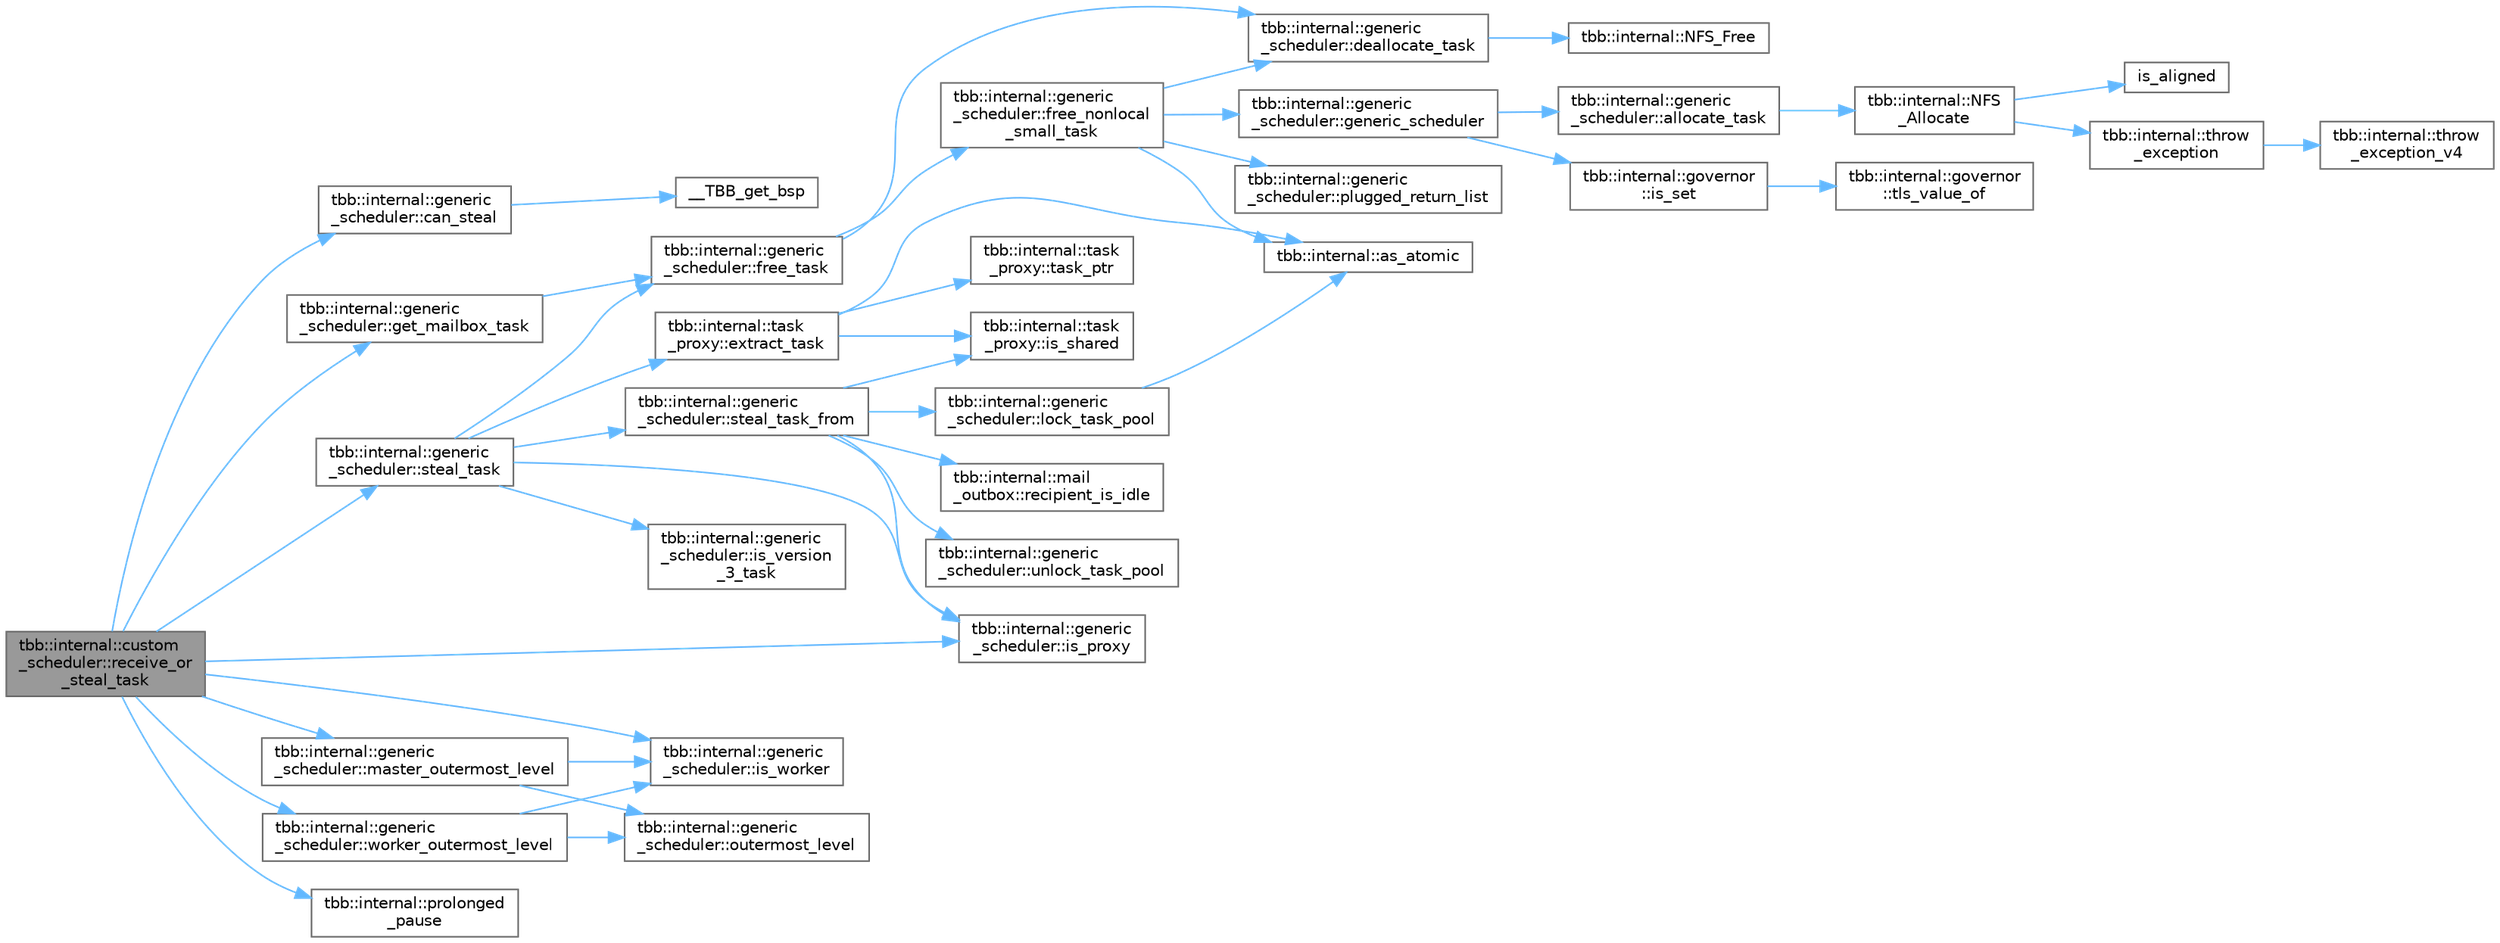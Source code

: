 digraph "tbb::internal::custom_scheduler::receive_or_steal_task"
{
 // LATEX_PDF_SIZE
  bgcolor="transparent";
  edge [fontname=Helvetica,fontsize=10,labelfontname=Helvetica,labelfontsize=10];
  node [fontname=Helvetica,fontsize=10,shape=box,height=0.2,width=0.4];
  rankdir="LR";
  Node1 [id="Node000001",label="tbb::internal::custom\l_scheduler::receive_or\l_steal_task",height=0.2,width=0.4,color="gray40", fillcolor="grey60", style="filled", fontcolor="black",tooltip="Try getting a task from the mailbox or stealing from another scheduler."];
  Node1 -> Node2 [id="edge43_Node000001_Node000002",color="steelblue1",style="solid",tooltip=" "];
  Node2 [id="Node000002",label="tbb::internal::generic\l_scheduler::can_steal",height=0.2,width=0.4,color="grey40", fillcolor="white", style="filled",URL="$classtbb_1_1internal_1_1generic__scheduler.html#a1c00f465a90ee09a240d1f81de5f635b",tooltip="Returns true if stealing is allowed"];
  Node2 -> Node3 [id="edge44_Node000002_Node000003",color="steelblue1",style="solid",tooltip=" "];
  Node3 [id="Node000003",label="__TBB_get_bsp",height=0.2,width=0.4,color="grey40", fillcolor="white", style="filled",URL="$linux__ia64_8h.html#ad5657a41dbedfab5a94916d82d3f6778",tooltip="Retrieves the current RSE backing store pointer. IA64 specific."];
  Node1 -> Node4 [id="edge45_Node000001_Node000004",color="steelblue1",style="solid",tooltip=" "];
  Node4 [id="Node000004",label="tbb::internal::generic\l_scheduler::get_mailbox_task",height=0.2,width=0.4,color="grey40", fillcolor="white", style="filled",URL="$classtbb_1_1internal_1_1generic__scheduler.html#a5657ac6c517d9bbf59a424ef330640bb",tooltip="Attempt to get a task from the mailbox."];
  Node4 -> Node5 [id="edge46_Node000004_Node000005",color="steelblue1",style="solid",tooltip=" "];
  Node5 [id="Node000005",label="tbb::internal::generic\l_scheduler::free_task",height=0.2,width=0.4,color="grey40", fillcolor="white", style="filled",URL="$classtbb_1_1internal_1_1generic__scheduler.html#a12dd37171af77214add72a973e6b71ba",tooltip="Put task on free list."];
  Node5 -> Node6 [id="edge47_Node000005_Node000006",color="steelblue1",style="solid",tooltip=" "];
  Node6 [id="Node000006",label="tbb::internal::generic\l_scheduler::deallocate_task",height=0.2,width=0.4,color="grey40", fillcolor="white", style="filled",URL="$classtbb_1_1internal_1_1generic__scheduler.html#ad965858a5e7cb5574926d8d1692063b5",tooltip="Return task object to the memory allocator."];
  Node6 -> Node7 [id="edge48_Node000006_Node000007",color="steelblue1",style="solid",tooltip=" "];
  Node7 [id="Node000007",label="tbb::internal::NFS_Free",height=0.2,width=0.4,color="grey40", fillcolor="white", style="filled",URL="$namespacetbb_1_1internal.html#abd3fdd42ea716867fc95116354481b4e",tooltip=" "];
  Node5 -> Node8 [id="edge49_Node000005_Node000008",color="steelblue1",style="solid",tooltip=" "];
  Node8 [id="Node000008",label="tbb::internal::generic\l_scheduler::free_nonlocal\l_small_task",height=0.2,width=0.4,color="grey40", fillcolor="white", style="filled",URL="$classtbb_1_1internal_1_1generic__scheduler.html#a720c816c0253fe199e4583cd24090e9b",tooltip="Free a small task t that that was allocated by a different scheduler"];
  Node8 -> Node9 [id="edge50_Node000008_Node000009",color="steelblue1",style="solid",tooltip=" "];
  Node9 [id="Node000009",label="tbb::internal::as_atomic",height=0.2,width=0.4,color="grey40", fillcolor="white", style="filled",URL="$namespacetbb_1_1internal.html#a958f482f9d5f3476ca70610af5336040",tooltip=" "];
  Node8 -> Node6 [id="edge51_Node000008_Node000006",color="steelblue1",style="solid",tooltip=" "];
  Node8 -> Node10 [id="edge52_Node000008_Node000010",color="steelblue1",style="solid",tooltip=" "];
  Node10 [id="Node000010",label="tbb::internal::generic\l_scheduler::generic_scheduler",height=0.2,width=0.4,color="grey40", fillcolor="white", style="filled",URL="$classtbb_1_1internal_1_1generic__scheduler.html#a838f6ccf79d7ee8a55843de2f8004759",tooltip=" "];
  Node10 -> Node11 [id="edge53_Node000010_Node000011",color="steelblue1",style="solid",tooltip=" "];
  Node11 [id="Node000011",label="tbb::internal::generic\l_scheduler::allocate_task",height=0.2,width=0.4,color="grey40", fillcolor="white", style="filled",URL="$classtbb_1_1internal_1_1generic__scheduler.html#aa0d316e9f3063c6b57fa21e0716d4d77",tooltip="Allocate task object, either from the heap or a free list."];
  Node11 -> Node12 [id="edge54_Node000011_Node000012",color="steelblue1",style="solid",tooltip=" "];
  Node12 [id="Node000012",label="tbb::internal::NFS\l_Allocate",height=0.2,width=0.4,color="grey40", fillcolor="white", style="filled",URL="$namespacetbb_1_1internal.html#a395611542e21705f49de2a06e2c88f59",tooltip=" "];
  Node12 -> Node13 [id="edge55_Node000012_Node000013",color="steelblue1",style="solid",tooltip=" "];
  Node13 [id="Node000013",label="is_aligned",height=0.2,width=0.4,color="grey40", fillcolor="white", style="filled",URL="$harness_8h.html#a2cd6d606b7a354545b2cdecca67efa44",tooltip=" "];
  Node12 -> Node14 [id="edge56_Node000012_Node000014",color="steelblue1",style="solid",tooltip=" "];
  Node14 [id="Node000014",label="tbb::internal::throw\l_exception",height=0.2,width=0.4,color="grey40", fillcolor="white", style="filled",URL="$namespacetbb_1_1internal.html#a61a681f9fd15fdb055f7725d6416ddf4",tooltip="Versionless convenience wrapper for throw_exception_v4()"];
  Node14 -> Node15 [id="edge57_Node000014_Node000015",color="steelblue1",style="solid",tooltip=" "];
  Node15 [id="Node000015",label="tbb::internal::throw\l_exception_v4",height=0.2,width=0.4,color="grey40", fillcolor="white", style="filled",URL="$namespacetbb_1_1internal.html#adccc1f69ee5a85094eb6a5f9fbac89d7",tooltip="Gathers all throw operators in one place."];
  Node10 -> Node16 [id="edge58_Node000010_Node000016",color="steelblue1",style="solid",tooltip=" "];
  Node16 [id="Node000016",label="tbb::internal::governor\l::is_set",height=0.2,width=0.4,color="grey40", fillcolor="white", style="filled",URL="$classtbb_1_1internal_1_1governor.html#a14d4453f34a770b1c983c2ed38570e31",tooltip="Used to check validity of the local scheduler TLS contents."];
  Node16 -> Node17 [id="edge59_Node000016_Node000017",color="steelblue1",style="solid",tooltip=" "];
  Node17 [id="Node000017",label="tbb::internal::governor\l::tls_value_of",height=0.2,width=0.4,color="grey40", fillcolor="white", style="filled",URL="$classtbb_1_1internal_1_1governor.html#a342eb43ff89d1b0da4cb9aa5417b3965",tooltip="Computes the value of the TLS"];
  Node8 -> Node18 [id="edge60_Node000008_Node000018",color="steelblue1",style="solid",tooltip=" "];
  Node18 [id="Node000018",label="tbb::internal::generic\l_scheduler::plugged_return_list",height=0.2,width=0.4,color="grey40", fillcolor="white", style="filled",URL="$classtbb_1_1internal_1_1generic__scheduler.html#a190c2087092b3e0f2a39b01c7cc27e93",tooltip="Special value used to mark my_return_list as not taking any more entries."];
  Node1 -> Node19 [id="edge61_Node000001_Node000019",color="steelblue1",style="solid",tooltip=" "];
  Node19 [id="Node000019",label="tbb::internal::generic\l_scheduler::is_proxy",height=0.2,width=0.4,color="grey40", fillcolor="white", style="filled",URL="$classtbb_1_1internal_1_1generic__scheduler.html#a868812dd8d875a225a6f589fdbaafe54",tooltip="True if t is a task_proxy"];
  Node1 -> Node20 [id="edge62_Node000001_Node000020",color="steelblue1",style="solid",tooltip=" "];
  Node20 [id="Node000020",label="tbb::internal::generic\l_scheduler::is_worker",height=0.2,width=0.4,color="grey40", fillcolor="white", style="filled",URL="$classtbb_1_1internal_1_1generic__scheduler.html#a24ecab941cdf8ff762126f1c65e5274a",tooltip="True if running on a worker thread, false otherwise."];
  Node1 -> Node21 [id="edge63_Node000001_Node000021",color="steelblue1",style="solid",tooltip=" "];
  Node21 [id="Node000021",label="tbb::internal::generic\l_scheduler::master_outermost_level",height=0.2,width=0.4,color="grey40", fillcolor="white", style="filled",URL="$classtbb_1_1internal_1_1generic__scheduler.html#a744eb36f568cf2c726a0920494e5579d",tooltip="True if the scheduler is on the outermost dispatch level in a master thread."];
  Node21 -> Node20 [id="edge64_Node000021_Node000020",color="steelblue1",style="solid",tooltip=" "];
  Node21 -> Node22 [id="edge65_Node000021_Node000022",color="steelblue1",style="solid",tooltip=" "];
  Node22 [id="Node000022",label="tbb::internal::generic\l_scheduler::outermost_level",height=0.2,width=0.4,color="grey40", fillcolor="white", style="filled",URL="$classtbb_1_1internal_1_1generic__scheduler.html#ab09f5bf82f328f50d815d38f8d553f5f",tooltip="True if the scheduler is on the outermost dispatch level."];
  Node1 -> Node23 [id="edge66_Node000001_Node000023",color="steelblue1",style="solid",tooltip=" "];
  Node23 [id="Node000023",label="tbb::internal::prolonged\l_pause",height=0.2,width=0.4,color="grey40", fillcolor="white", style="filled",URL="$namespacetbb_1_1internal.html#a0c5ac9e978873b08137acc8b6d584567",tooltip=" "];
  Node1 -> Node24 [id="edge67_Node000001_Node000024",color="steelblue1",style="solid",tooltip=" "];
  Node24 [id="Node000024",label="tbb::internal::generic\l_scheduler::steal_task",height=0.2,width=0.4,color="grey40", fillcolor="white", style="filled",URL="$classtbb_1_1internal_1_1generic__scheduler.html#abb8f3f3967170ca9398e55b90220c3cb",tooltip="Attempts to steal a task from a randomly chosen thread/scheduler"];
  Node24 -> Node25 [id="edge68_Node000024_Node000025",color="steelblue1",style="solid",tooltip=" "];
  Node25 [id="Node000025",label="tbb::internal::task\l_proxy::extract_task",height=0.2,width=0.4,color="grey40", fillcolor="white", style="filled",URL="$structtbb_1_1internal_1_1task__proxy.html#a40da3f9c1cf3a45264946dac05f7b9b6",tooltip="Returns a pointer to the encapsulated task or NULL, and frees proxy if necessary."];
  Node25 -> Node9 [id="edge69_Node000025_Node000009",color="steelblue1",style="solid",tooltip=" "];
  Node25 -> Node26 [id="edge70_Node000025_Node000026",color="steelblue1",style="solid",tooltip=" "];
  Node26 [id="Node000026",label="tbb::internal::task\l_proxy::is_shared",height=0.2,width=0.4,color="grey40", fillcolor="white", style="filled",URL="$structtbb_1_1internal_1_1task__proxy.html#a364254f54e3817ee490eab693b9ee916",tooltip="True if the proxy is stored both in its sender's pool and in the destination mailbox."];
  Node25 -> Node27 [id="edge71_Node000025_Node000027",color="steelblue1",style="solid",tooltip=" "];
  Node27 [id="Node000027",label="tbb::internal::task\l_proxy::task_ptr",height=0.2,width=0.4,color="grey40", fillcolor="white", style="filled",URL="$structtbb_1_1internal_1_1task__proxy.html#a82adc9bcd803435a2edfc7b29e510e36",tooltip="Returns a pointer to the encapsulated task or NULL."];
  Node24 -> Node5 [id="edge72_Node000024_Node000005",color="steelblue1",style="solid",tooltip=" "];
  Node24 -> Node19 [id="edge73_Node000024_Node000019",color="steelblue1",style="solid",tooltip=" "];
  Node24 -> Node28 [id="edge74_Node000024_Node000028",color="steelblue1",style="solid",tooltip=" "];
  Node28 [id="Node000028",label="tbb::internal::generic\l_scheduler::is_version\l_3_task",height=0.2,width=0.4,color="grey40", fillcolor="white", style="filled",URL="$classtbb_1_1internal_1_1generic__scheduler.html#a33519b4cf710f8c46129672f79fb6ec4",tooltip=" "];
  Node24 -> Node29 [id="edge75_Node000024_Node000029",color="steelblue1",style="solid",tooltip=" "];
  Node29 [id="Node000029",label="tbb::internal::generic\l_scheduler::steal_task_from",height=0.2,width=0.4,color="grey40", fillcolor="white", style="filled",URL="$classtbb_1_1internal_1_1generic__scheduler.html#a15b506cb1b1da8e37255fc2fcdf250f0",tooltip="Steal task from another scheduler's ready pool."];
  Node29 -> Node19 [id="edge76_Node000029_Node000019",color="steelblue1",style="solid",tooltip=" "];
  Node29 -> Node26 [id="edge77_Node000029_Node000026",color="steelblue1",style="solid",tooltip=" "];
  Node29 -> Node30 [id="edge78_Node000029_Node000030",color="steelblue1",style="solid",tooltip=" "];
  Node30 [id="Node000030",label="tbb::internal::generic\l_scheduler::lock_task_pool",height=0.2,width=0.4,color="grey40", fillcolor="white", style="filled",URL="$classtbb_1_1internal_1_1generic__scheduler.html#a3def047033ef29c77c43db170a38df2c",tooltip="Locks victim's task pool, and returns pointer to it. The pointer can be NULL."];
  Node30 -> Node9 [id="edge79_Node000030_Node000009",color="steelblue1",style="solid",tooltip=" "];
  Node29 -> Node31 [id="edge80_Node000029_Node000031",color="steelblue1",style="solid",tooltip=" "];
  Node31 [id="Node000031",label="tbb::internal::mail\l_outbox::recipient_is_idle",height=0.2,width=0.4,color="grey40", fillcolor="white", style="filled",URL="$classtbb_1_1internal_1_1mail__outbox.html#acaf8c50736e4d27b6755f006f1a5a38e",tooltip="True if thread that owns this mailbox is looking for work."];
  Node29 -> Node32 [id="edge81_Node000029_Node000032",color="steelblue1",style="solid",tooltip=" "];
  Node32 [id="Node000032",label="tbb::internal::generic\l_scheduler::unlock_task_pool",height=0.2,width=0.4,color="grey40", fillcolor="white", style="filled",URL="$classtbb_1_1internal_1_1generic__scheduler.html#a9deee19e39b49b7e1f44c87533600b46",tooltip="Unlocks victim's task pool"];
  Node1 -> Node33 [id="edge82_Node000001_Node000033",color="steelblue1",style="solid",tooltip=" "];
  Node33 [id="Node000033",label="tbb::internal::generic\l_scheduler::worker_outermost_level",height=0.2,width=0.4,color="grey40", fillcolor="white", style="filled",URL="$classtbb_1_1internal_1_1generic__scheduler.html#aec76a489fe5368ede0d1658cbb74984b",tooltip="True if the scheduler is on the outermost dispatch level in a worker thread."];
  Node33 -> Node20 [id="edge83_Node000033_Node000020",color="steelblue1",style="solid",tooltip=" "];
  Node33 -> Node22 [id="edge84_Node000033_Node000022",color="steelblue1",style="solid",tooltip=" "];
}
